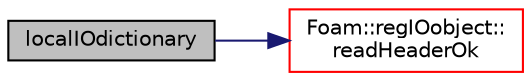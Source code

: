 digraph "localIOdictionary"
{
  bgcolor="transparent";
  edge [fontname="Helvetica",fontsize="10",labelfontname="Helvetica",labelfontsize="10"];
  node [fontname="Helvetica",fontsize="10",shape=record];
  rankdir="LR";
  Node1 [label="localIOdictionary",height=0.2,width=0.4,color="black", fillcolor="grey75", style="filled" fontcolor="black"];
  Node1 -> Node2 [color="midnightblue",fontsize="10",style="solid",fontname="Helvetica"];
  Node2 [label="Foam::regIOobject::\lreadHeaderOk",height=0.2,width=0.4,color="red",URL="$classFoam_1_1regIOobject.html#a9f4236cccf47adc427b79e58d570c542",tooltip="Helper: check readOpt flags and read if necessary. "];
}
